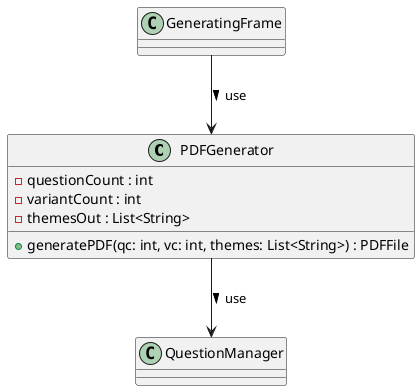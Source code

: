 @startuml
class PDFGenerator {
    -questionCount : int
    -variantCount : int
    -themesOut : List<String>
    +generatePDF(qc: int, vc: int, themes: List<String>) : PDFFile
}

GeneratingFrame --> PDFGenerator : use >
PDFGenerator --> QuestionManager : use >
@enduml